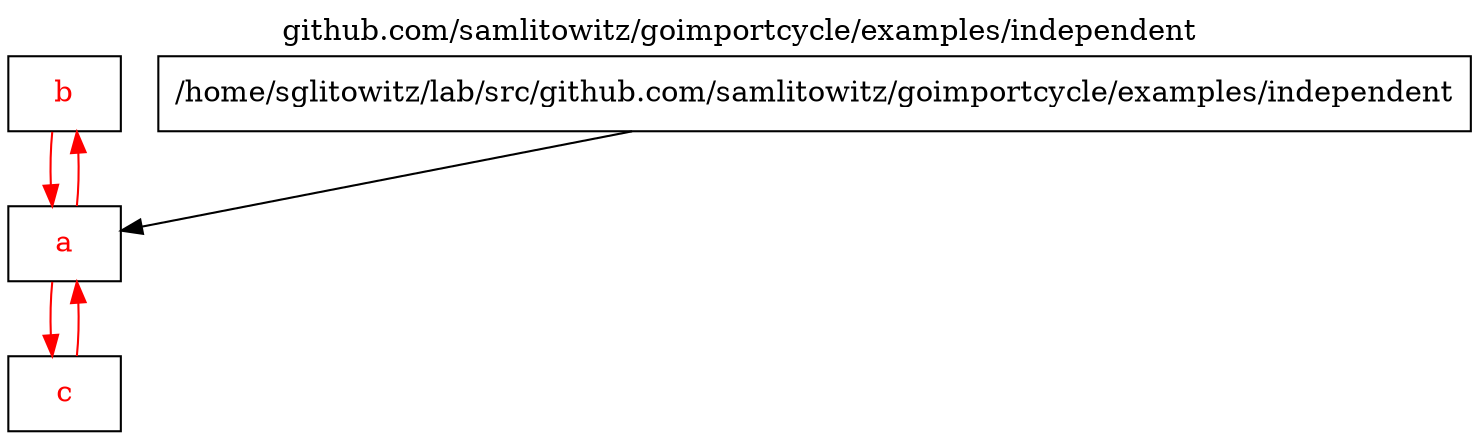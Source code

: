 
digraph {
	labelloc="t";
	label="github.com/samlitowitz/goimportcycle/examples/independent";
	rankdir="TB";
	node [shape="rect"];

	pkg_b [label="b", style="filled", fontcolor="#ff0000", fillcolor="#ffffff"];
	pkg_c [label="c", style="filled", fontcolor="#ff0000", fillcolor="#ffffff"];
	pkg_main [label="/home/sglitowitz/lab/src/github.com/samlitowitz/goimportcycle/examples/independent", style="filled", fontcolor="#000000", fillcolor="#ffffff"];
	pkg_a [label="a", style="filled", fontcolor="#ff0000", fillcolor="#ffffff"];
	pkg_b -> pkg_a [color="#ff0000"];
	pkg_c -> pkg_a [color="#ff0000"];
	pkg_main -> pkg_a [color="#000000"];
	pkg_a -> pkg_b [color="#ff0000"];
	pkg_a -> pkg_c [color="#ff0000"];
}
